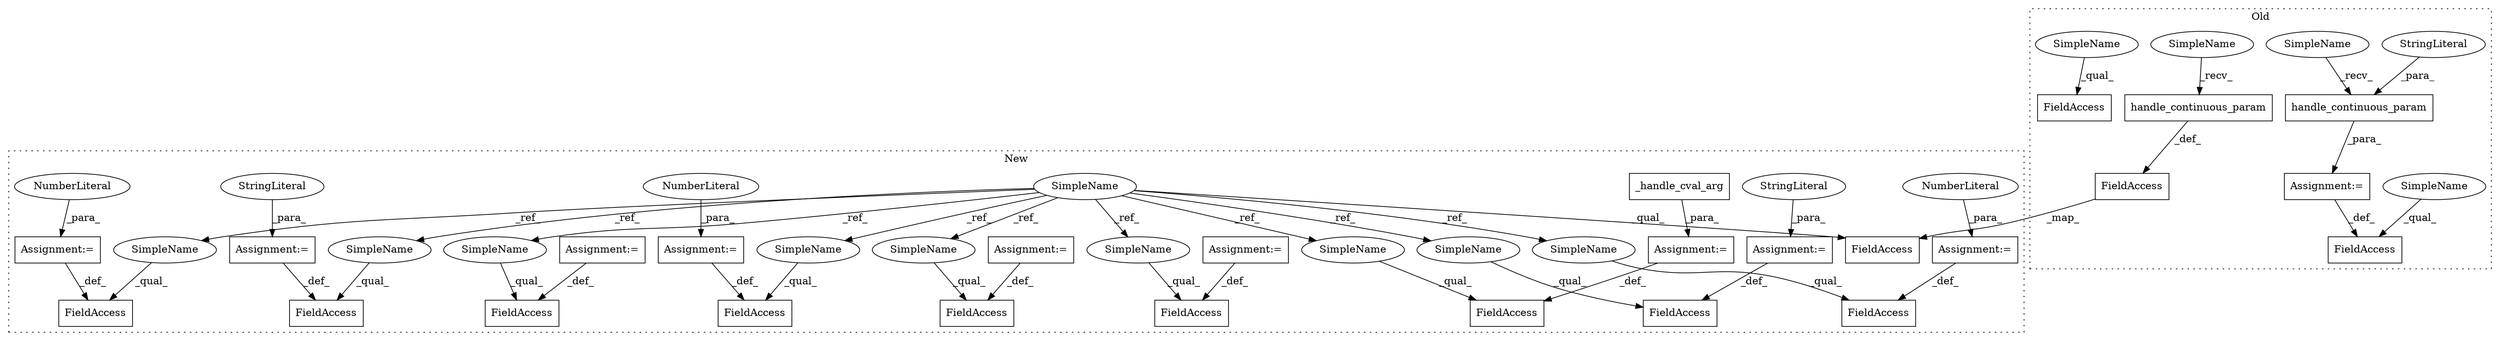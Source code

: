 digraph G {
subgraph cluster0 {
1 [label="handle_continuous_param" a="32" s="10443,10505" l="24,2" shape="box"];
3 [label="FieldAccess" a="22" s="10421" l="10" shape="box"];
6 [label="FieldAccess" a="22" s="10215" l="26" shape="box"];
8 [label="handle_continuous_param" a="32" s="10253,10347" l="24,2" shape="box"];
9 [label="StringLiteral" a="45" s="10473" l="7" shape="ellipse"];
12 [label="FieldAccess" a="22" s="10693" l="20" shape="box"];
19 [label="Assignment:=" a="7" s="10431" l="1" shape="box"];
43 [label="SimpleName" a="42" s="10242" l="10" shape="ellipse"];
44 [label="SimpleName" a="42" s="10432" l="10" shape="ellipse"];
45 [label="SimpleName" a="42" s="10421" l="4" shape="ellipse"];
46 [label="SimpleName" a="42" s="10693" l="4" shape="ellipse"];
label = "Old";
style="dotted";
}
subgraph cluster1 {
2 [label="_handle_cval_arg" a="32" s="89312,89333" l="17,1" shape="box"];
4 [label="FieldAccess" a="22" s="89302" l="9" shape="box"];
5 [label="SimpleName" a="42" s="88861" l="4" shape="ellipse"];
7 [label="FieldAccess" a="22" s="89155" l="10" shape="box"];
10 [label="FieldAccess" a="22" s="89470" l="22" shape="box"];
11 [label="FieldAccess" a="22" s="89256" l="10" shape="box"];
13 [label="FieldAccess" a="22" s="89596" l="19" shape="box"];
14 [label="FieldAccess" a="22" s="89531" l="20" shape="box"];
15 [label="FieldAccess" a="22" s="89340" l="9" shape="box"];
16 [label="FieldAccess" a="22" s="89632" l="28" shape="box"];
17 [label="FieldAccess" a="22" s="89677" l="19" shape="box"];
18 [label="FieldAccess" a="22" s="89559" l="29" shape="box"];
20 [label="Assignment:=" a="7" s="89588" l="1" shape="box"];
21 [label="NumberLiteral" a="34" s="89589" l="1" shape="ellipse"];
22 [label="Assignment:=" a="7" s="89551" l="1" shape="box"];
23 [label="NumberLiteral" a="34" s="89552" l="1" shape="ellipse"];
24 [label="Assignment:=" a="7" s="89311" l="1" shape="box"];
25 [label="Assignment:=" a="7" s="89696" l="1" shape="box"];
26 [label="NumberLiteral" a="34" s="89697" l="3" shape="ellipse"];
27 [label="Assignment:=" a="7" s="89615" l="1" shape="box"];
28 [label="StringLiteral" a="45" s="89616" l="10" shape="ellipse"];
29 [label="Assignment:=" a="7" s="89660" l="1" shape="box"];
30 [label="StringLiteral" a="45" s="89661" l="10" shape="ellipse"];
31 [label="Assignment:=" a="7" s="89492" l="1" shape="box"];
32 [label="Assignment:=" a="7" s="89349" l="1" shape="box"];
33 [label="Assignment:=" a="7" s="89266" l="1" shape="box"];
34 [label="SimpleName" a="42" s="89302" l="4" shape="ellipse"];
35 [label="SimpleName" a="42" s="89256" l="4" shape="ellipse"];
36 [label="SimpleName" a="42" s="89559" l="4" shape="ellipse"];
37 [label="SimpleName" a="42" s="89632" l="4" shape="ellipse"];
38 [label="SimpleName" a="42" s="89470" l="4" shape="ellipse"];
39 [label="SimpleName" a="42" s="89677" l="4" shape="ellipse"];
40 [label="SimpleName" a="42" s="89340" l="4" shape="ellipse"];
41 [label="SimpleName" a="42" s="89596" l="4" shape="ellipse"];
42 [label="SimpleName" a="42" s="89531" l="4" shape="ellipse"];
label = "New";
style="dotted";
}
1 -> 19 [label="_para_"];
2 -> 24 [label="_para_"];
5 -> 39 [label="_ref_"];
5 -> 40 [label="_ref_"];
5 -> 35 [label="_ref_"];
5 -> 7 [label="_qual_"];
5 -> 34 [label="_ref_"];
5 -> 37 [label="_ref_"];
5 -> 36 [label="_ref_"];
5 -> 38 [label="_ref_"];
5 -> 41 [label="_ref_"];
5 -> 42 [label="_ref_"];
6 -> 7 [label="_map_"];
8 -> 6 [label="_def_"];
9 -> 1 [label="_para_"];
19 -> 3 [label="_def_"];
20 -> 18 [label="_def_"];
21 -> 20 [label="_para_"];
22 -> 14 [label="_def_"];
23 -> 22 [label="_para_"];
24 -> 4 [label="_def_"];
25 -> 17 [label="_def_"];
26 -> 25 [label="_para_"];
27 -> 13 [label="_def_"];
28 -> 27 [label="_para_"];
29 -> 16 [label="_def_"];
30 -> 29 [label="_para_"];
31 -> 10 [label="_def_"];
32 -> 15 [label="_def_"];
33 -> 11 [label="_def_"];
34 -> 4 [label="_qual_"];
35 -> 11 [label="_qual_"];
36 -> 18 [label="_qual_"];
37 -> 16 [label="_qual_"];
38 -> 10 [label="_qual_"];
39 -> 17 [label="_qual_"];
40 -> 15 [label="_qual_"];
41 -> 13 [label="_qual_"];
42 -> 14 [label="_qual_"];
43 -> 8 [label="_recv_"];
44 -> 1 [label="_recv_"];
45 -> 3 [label="_qual_"];
46 -> 12 [label="_qual_"];
}